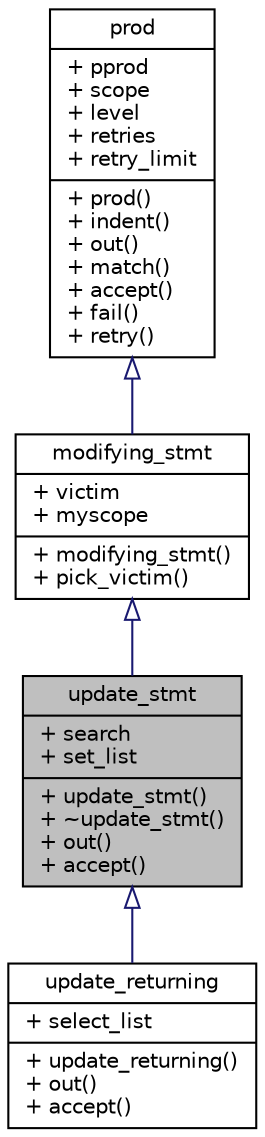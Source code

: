 digraph "update_stmt"
{
 // LATEX_PDF_SIZE
  edge [fontname="Helvetica",fontsize="10",labelfontname="Helvetica",labelfontsize="10"];
  node [fontname="Helvetica",fontsize="10",shape=record];
  Node1 [label="{update_stmt\n|+ search\l+ set_list\l|+ update_stmt()\l+ ~update_stmt()\l+ out()\l+ accept()\l}",height=0.2,width=0.4,color="black", fillcolor="grey75", style="filled", fontcolor="black",tooltip=" "];
  Node2 -> Node1 [dir="back",color="midnightblue",fontsize="10",style="solid",arrowtail="onormal",fontname="Helvetica"];
  Node2 [label="{modifying_stmt\n|+ victim\l+ myscope\l|+ modifying_stmt()\l+ pick_victim()\l}",height=0.2,width=0.4,color="black", fillcolor="white", style="filled",URL="$structmodifying__stmt.html",tooltip=" "];
  Node3 -> Node2 [dir="back",color="midnightblue",fontsize="10",style="solid",arrowtail="onormal",fontname="Helvetica"];
  Node3 [label="{prod\n|+ pprod\l+ scope\l+ level\l+ retries\l+ retry_limit\l|+ prod()\l+ indent()\l+ out()\l+ match()\l+ accept()\l+ fail()\l+ retry()\l}",height=0.2,width=0.4,color="black", fillcolor="white", style="filled",URL="$structprod.html",tooltip="Base class for AST nodes."];
  Node1 -> Node4 [dir="back",color="midnightblue",fontsize="10",style="solid",arrowtail="onormal",fontname="Helvetica"];
  Node4 [label="{update_returning\n|+ select_list\l|+ update_returning()\l+ out()\l+ accept()\l}",height=0.2,width=0.4,color="black", fillcolor="white", style="filled",URL="$structupdate__returning.html",tooltip=" "];
}
